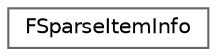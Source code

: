 digraph "Graphical Class Hierarchy"
{
 // INTERACTIVE_SVG=YES
 // LATEX_PDF_SIZE
  bgcolor="transparent";
  edge [fontname=Helvetica,fontsize=10,labelfontname=Helvetica,labelfontsize=10];
  node [fontname=Helvetica,fontsize=10,shape=box,height=0.2,width=0.4];
  rankdir="LR";
  Node0 [id="Node000000",label="FSparseItemInfo",height=0.2,width=0.4,color="grey40", fillcolor="white", style="filled",URL="$dc/d97/structFSparseItemInfo.html",tooltip="Info needed by a (relatively) small fraction of the tree items; some of them may not be visible."];
}
